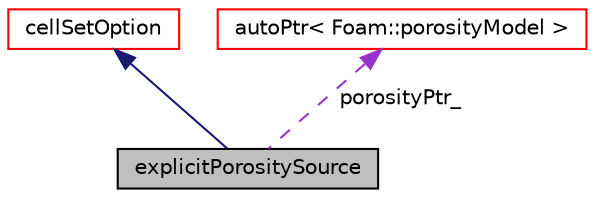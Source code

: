 digraph "explicitPorositySource"
{
  bgcolor="transparent";
  edge [fontname="Helvetica",fontsize="10",labelfontname="Helvetica",labelfontsize="10"];
  node [fontname="Helvetica",fontsize="10",shape=record];
  Node1 [label="explicitPorositySource",height=0.2,width=0.4,color="black", fillcolor="grey75", style="filled", fontcolor="black"];
  Node2 -> Node1 [dir="back",color="midnightblue",fontsize="10",style="solid",fontname="Helvetica"];
  Node2 [label="cellSetOption",height=0.2,width=0.4,color="red",URL="$a00228.html",tooltip="Cell-set options abtract base class. Provides a base set of controls, e.g. "];
  Node3 -> Node1 [dir="back",color="darkorchid3",fontsize="10",style="dashed",label=" porosityPtr_" ,fontname="Helvetica"];
  Node3 [label="autoPtr\< Foam::porosityModel \>",height=0.2,width=0.4,color="red",URL="$a00086.html"];
}
